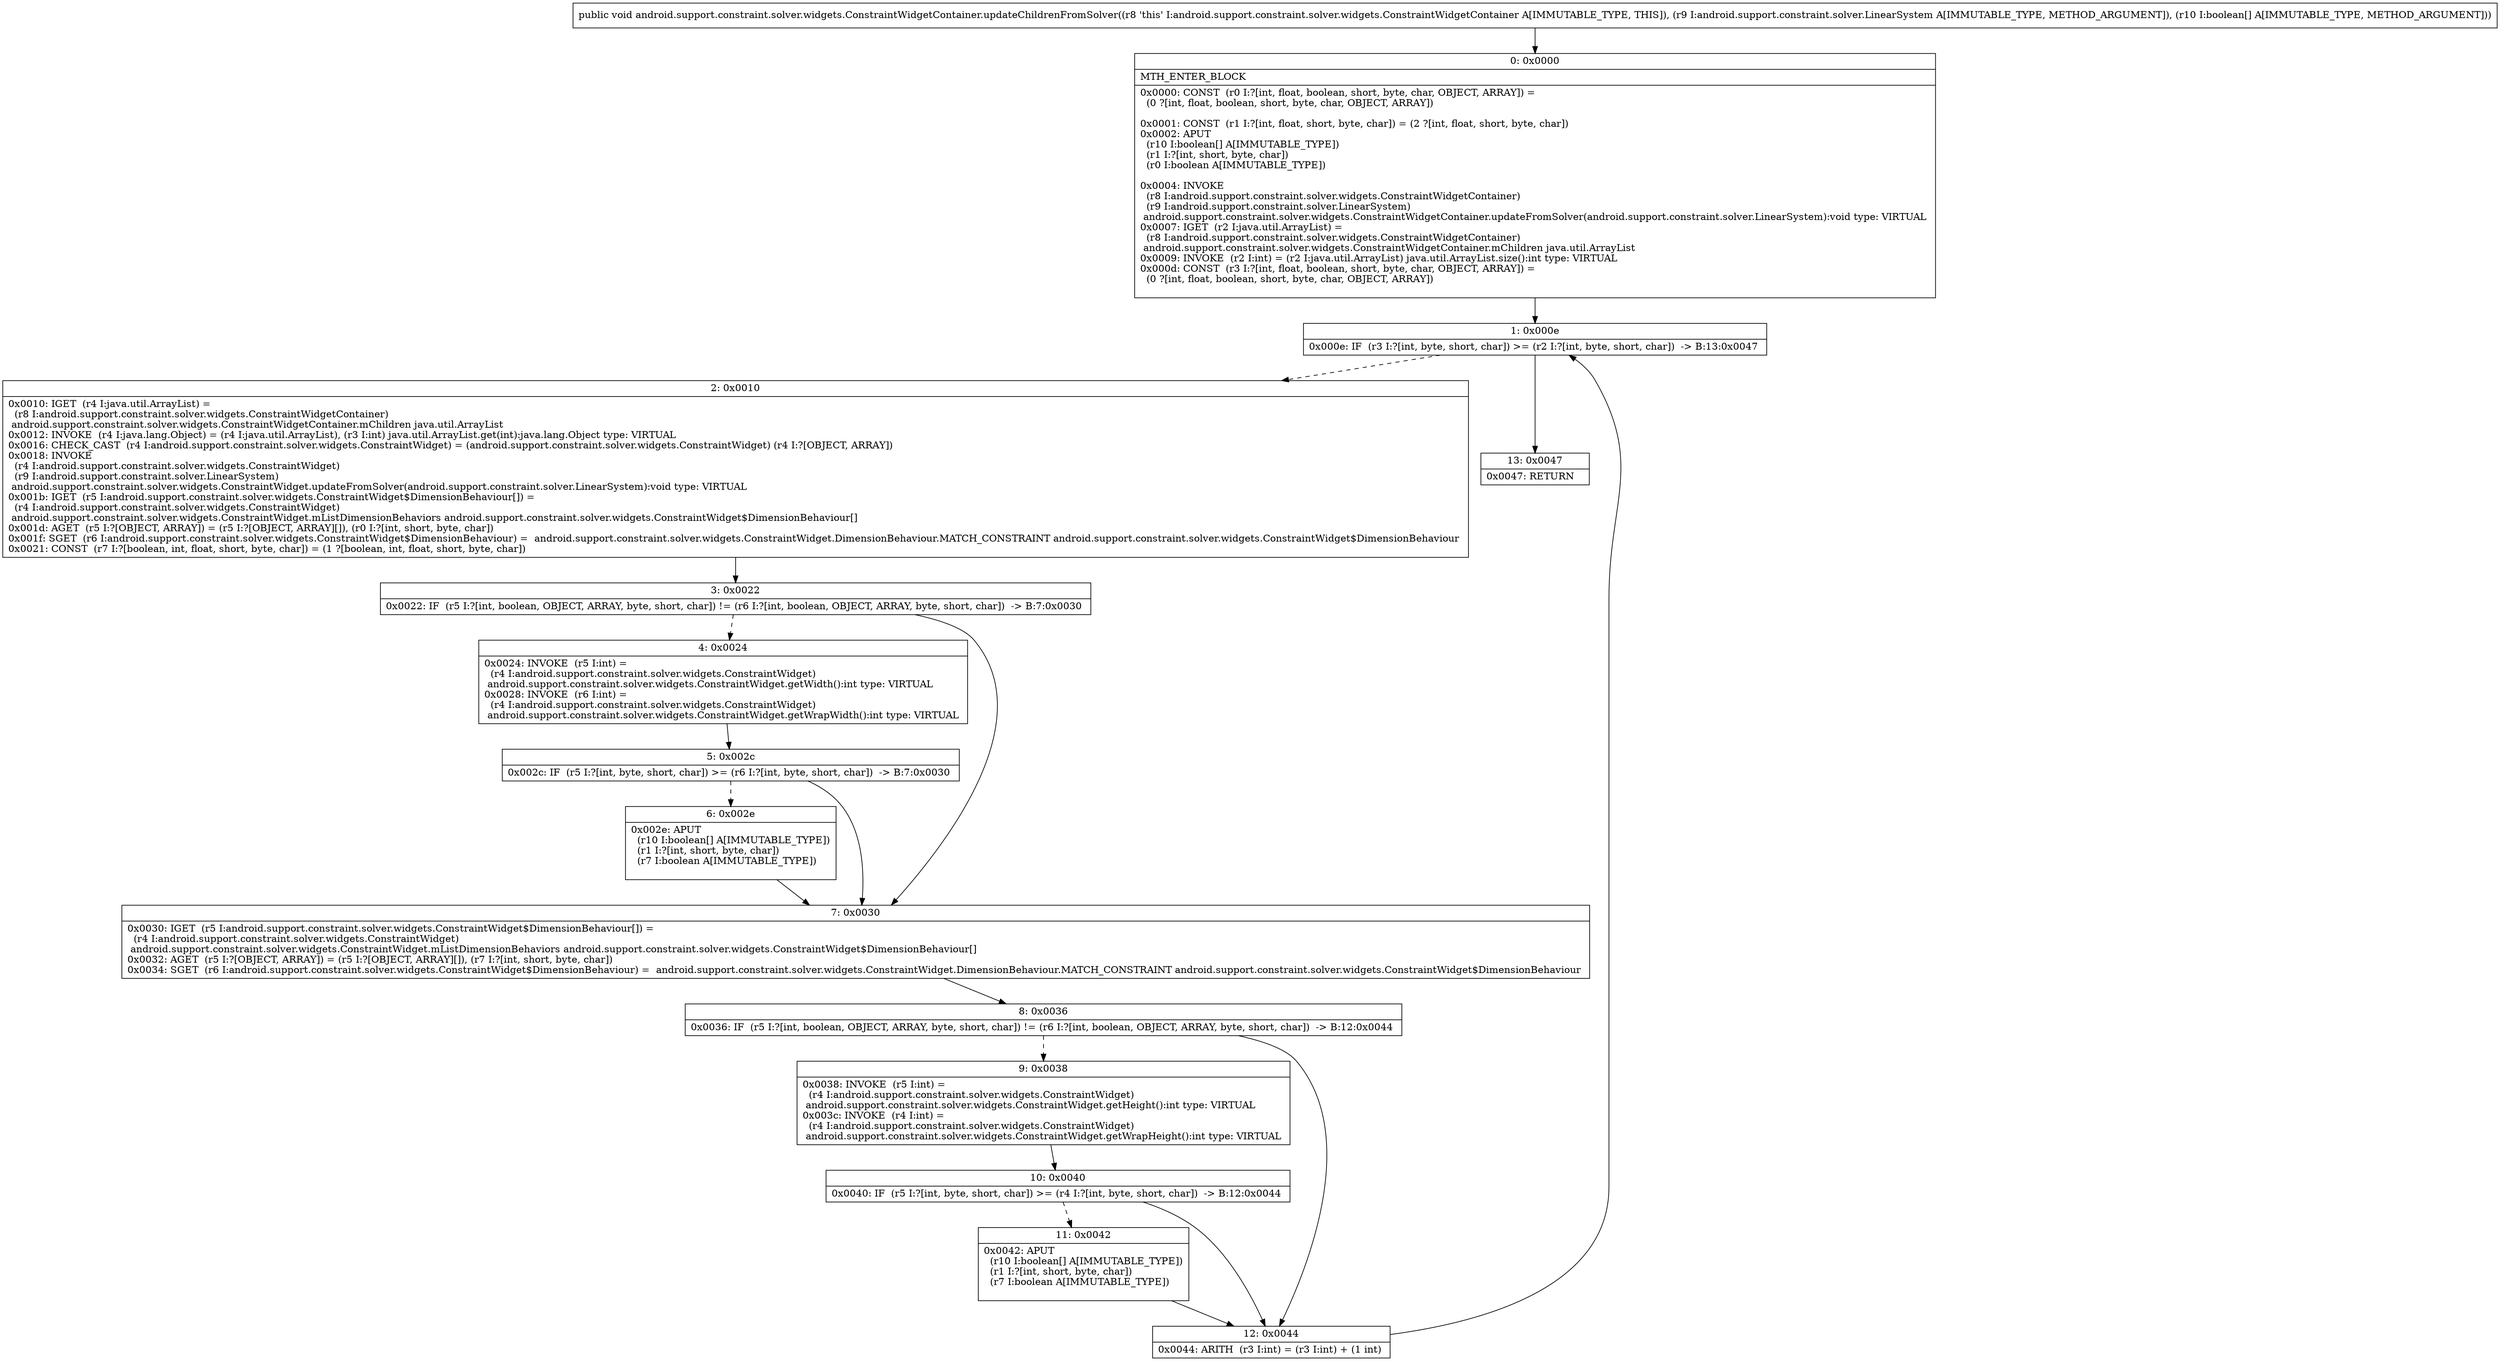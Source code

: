 digraph "CFG forandroid.support.constraint.solver.widgets.ConstraintWidgetContainer.updateChildrenFromSolver(Landroid\/support\/constraint\/solver\/LinearSystem;[Z)V" {
Node_0 [shape=record,label="{0\:\ 0x0000|MTH_ENTER_BLOCK\l|0x0000: CONST  (r0 I:?[int, float, boolean, short, byte, char, OBJECT, ARRAY]) = \l  (0 ?[int, float, boolean, short, byte, char, OBJECT, ARRAY])\l \l0x0001: CONST  (r1 I:?[int, float, short, byte, char]) = (2 ?[int, float, short, byte, char]) \l0x0002: APUT  \l  (r10 I:boolean[] A[IMMUTABLE_TYPE])\l  (r1 I:?[int, short, byte, char])\l  (r0 I:boolean A[IMMUTABLE_TYPE])\l \l0x0004: INVOKE  \l  (r8 I:android.support.constraint.solver.widgets.ConstraintWidgetContainer)\l  (r9 I:android.support.constraint.solver.LinearSystem)\l android.support.constraint.solver.widgets.ConstraintWidgetContainer.updateFromSolver(android.support.constraint.solver.LinearSystem):void type: VIRTUAL \l0x0007: IGET  (r2 I:java.util.ArrayList) = \l  (r8 I:android.support.constraint.solver.widgets.ConstraintWidgetContainer)\l android.support.constraint.solver.widgets.ConstraintWidgetContainer.mChildren java.util.ArrayList \l0x0009: INVOKE  (r2 I:int) = (r2 I:java.util.ArrayList) java.util.ArrayList.size():int type: VIRTUAL \l0x000d: CONST  (r3 I:?[int, float, boolean, short, byte, char, OBJECT, ARRAY]) = \l  (0 ?[int, float, boolean, short, byte, char, OBJECT, ARRAY])\l \l}"];
Node_1 [shape=record,label="{1\:\ 0x000e|0x000e: IF  (r3 I:?[int, byte, short, char]) \>= (r2 I:?[int, byte, short, char])  \-\> B:13:0x0047 \l}"];
Node_2 [shape=record,label="{2\:\ 0x0010|0x0010: IGET  (r4 I:java.util.ArrayList) = \l  (r8 I:android.support.constraint.solver.widgets.ConstraintWidgetContainer)\l android.support.constraint.solver.widgets.ConstraintWidgetContainer.mChildren java.util.ArrayList \l0x0012: INVOKE  (r4 I:java.lang.Object) = (r4 I:java.util.ArrayList), (r3 I:int) java.util.ArrayList.get(int):java.lang.Object type: VIRTUAL \l0x0016: CHECK_CAST  (r4 I:android.support.constraint.solver.widgets.ConstraintWidget) = (android.support.constraint.solver.widgets.ConstraintWidget) (r4 I:?[OBJECT, ARRAY]) \l0x0018: INVOKE  \l  (r4 I:android.support.constraint.solver.widgets.ConstraintWidget)\l  (r9 I:android.support.constraint.solver.LinearSystem)\l android.support.constraint.solver.widgets.ConstraintWidget.updateFromSolver(android.support.constraint.solver.LinearSystem):void type: VIRTUAL \l0x001b: IGET  (r5 I:android.support.constraint.solver.widgets.ConstraintWidget$DimensionBehaviour[]) = \l  (r4 I:android.support.constraint.solver.widgets.ConstraintWidget)\l android.support.constraint.solver.widgets.ConstraintWidget.mListDimensionBehaviors android.support.constraint.solver.widgets.ConstraintWidget$DimensionBehaviour[] \l0x001d: AGET  (r5 I:?[OBJECT, ARRAY]) = (r5 I:?[OBJECT, ARRAY][]), (r0 I:?[int, short, byte, char]) \l0x001f: SGET  (r6 I:android.support.constraint.solver.widgets.ConstraintWidget$DimensionBehaviour) =  android.support.constraint.solver.widgets.ConstraintWidget.DimensionBehaviour.MATCH_CONSTRAINT android.support.constraint.solver.widgets.ConstraintWidget$DimensionBehaviour \l0x0021: CONST  (r7 I:?[boolean, int, float, short, byte, char]) = (1 ?[boolean, int, float, short, byte, char]) \l}"];
Node_3 [shape=record,label="{3\:\ 0x0022|0x0022: IF  (r5 I:?[int, boolean, OBJECT, ARRAY, byte, short, char]) != (r6 I:?[int, boolean, OBJECT, ARRAY, byte, short, char])  \-\> B:7:0x0030 \l}"];
Node_4 [shape=record,label="{4\:\ 0x0024|0x0024: INVOKE  (r5 I:int) = \l  (r4 I:android.support.constraint.solver.widgets.ConstraintWidget)\l android.support.constraint.solver.widgets.ConstraintWidget.getWidth():int type: VIRTUAL \l0x0028: INVOKE  (r6 I:int) = \l  (r4 I:android.support.constraint.solver.widgets.ConstraintWidget)\l android.support.constraint.solver.widgets.ConstraintWidget.getWrapWidth():int type: VIRTUAL \l}"];
Node_5 [shape=record,label="{5\:\ 0x002c|0x002c: IF  (r5 I:?[int, byte, short, char]) \>= (r6 I:?[int, byte, short, char])  \-\> B:7:0x0030 \l}"];
Node_6 [shape=record,label="{6\:\ 0x002e|0x002e: APUT  \l  (r10 I:boolean[] A[IMMUTABLE_TYPE])\l  (r1 I:?[int, short, byte, char])\l  (r7 I:boolean A[IMMUTABLE_TYPE])\l \l}"];
Node_7 [shape=record,label="{7\:\ 0x0030|0x0030: IGET  (r5 I:android.support.constraint.solver.widgets.ConstraintWidget$DimensionBehaviour[]) = \l  (r4 I:android.support.constraint.solver.widgets.ConstraintWidget)\l android.support.constraint.solver.widgets.ConstraintWidget.mListDimensionBehaviors android.support.constraint.solver.widgets.ConstraintWidget$DimensionBehaviour[] \l0x0032: AGET  (r5 I:?[OBJECT, ARRAY]) = (r5 I:?[OBJECT, ARRAY][]), (r7 I:?[int, short, byte, char]) \l0x0034: SGET  (r6 I:android.support.constraint.solver.widgets.ConstraintWidget$DimensionBehaviour) =  android.support.constraint.solver.widgets.ConstraintWidget.DimensionBehaviour.MATCH_CONSTRAINT android.support.constraint.solver.widgets.ConstraintWidget$DimensionBehaviour \l}"];
Node_8 [shape=record,label="{8\:\ 0x0036|0x0036: IF  (r5 I:?[int, boolean, OBJECT, ARRAY, byte, short, char]) != (r6 I:?[int, boolean, OBJECT, ARRAY, byte, short, char])  \-\> B:12:0x0044 \l}"];
Node_9 [shape=record,label="{9\:\ 0x0038|0x0038: INVOKE  (r5 I:int) = \l  (r4 I:android.support.constraint.solver.widgets.ConstraintWidget)\l android.support.constraint.solver.widgets.ConstraintWidget.getHeight():int type: VIRTUAL \l0x003c: INVOKE  (r4 I:int) = \l  (r4 I:android.support.constraint.solver.widgets.ConstraintWidget)\l android.support.constraint.solver.widgets.ConstraintWidget.getWrapHeight():int type: VIRTUAL \l}"];
Node_10 [shape=record,label="{10\:\ 0x0040|0x0040: IF  (r5 I:?[int, byte, short, char]) \>= (r4 I:?[int, byte, short, char])  \-\> B:12:0x0044 \l}"];
Node_11 [shape=record,label="{11\:\ 0x0042|0x0042: APUT  \l  (r10 I:boolean[] A[IMMUTABLE_TYPE])\l  (r1 I:?[int, short, byte, char])\l  (r7 I:boolean A[IMMUTABLE_TYPE])\l \l}"];
Node_12 [shape=record,label="{12\:\ 0x0044|0x0044: ARITH  (r3 I:int) = (r3 I:int) + (1 int) \l}"];
Node_13 [shape=record,label="{13\:\ 0x0047|0x0047: RETURN   \l}"];
MethodNode[shape=record,label="{public void android.support.constraint.solver.widgets.ConstraintWidgetContainer.updateChildrenFromSolver((r8 'this' I:android.support.constraint.solver.widgets.ConstraintWidgetContainer A[IMMUTABLE_TYPE, THIS]), (r9 I:android.support.constraint.solver.LinearSystem A[IMMUTABLE_TYPE, METHOD_ARGUMENT]), (r10 I:boolean[] A[IMMUTABLE_TYPE, METHOD_ARGUMENT])) }"];
MethodNode -> Node_0;
Node_0 -> Node_1;
Node_1 -> Node_2[style=dashed];
Node_1 -> Node_13;
Node_2 -> Node_3;
Node_3 -> Node_4[style=dashed];
Node_3 -> Node_7;
Node_4 -> Node_5;
Node_5 -> Node_6[style=dashed];
Node_5 -> Node_7;
Node_6 -> Node_7;
Node_7 -> Node_8;
Node_8 -> Node_9[style=dashed];
Node_8 -> Node_12;
Node_9 -> Node_10;
Node_10 -> Node_11[style=dashed];
Node_10 -> Node_12;
Node_11 -> Node_12;
Node_12 -> Node_1;
}

